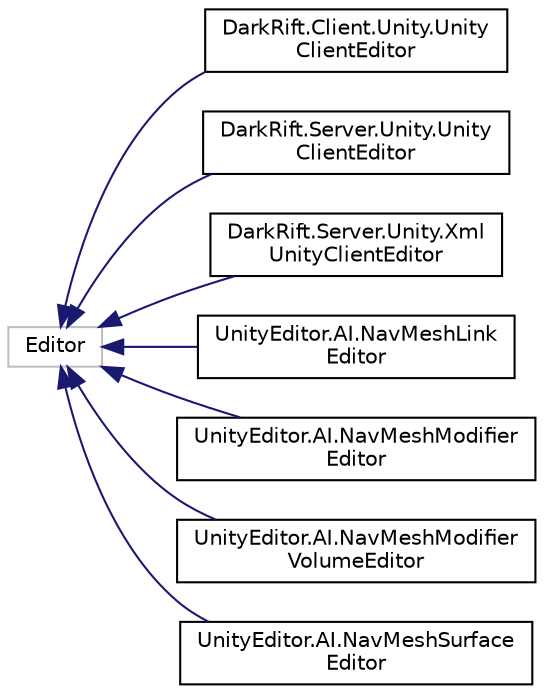 digraph "Graphical Class Hierarchy"
{
 // LATEX_PDF_SIZE
  edge [fontname="Helvetica",fontsize="10",labelfontname="Helvetica",labelfontsize="10"];
  node [fontname="Helvetica",fontsize="10",shape=record];
  rankdir="LR";
  Node78 [label="Editor",height=0.2,width=0.4,color="grey75", fillcolor="white", style="filled",tooltip=" "];
  Node78 -> Node0 [dir="back",color="midnightblue",fontsize="10",style="solid",fontname="Helvetica"];
  Node0 [label="DarkRift.Client.Unity.Unity\lClientEditor",height=0.2,width=0.4,color="black", fillcolor="white", style="filled",URL="$class_dark_rift_1_1_client_1_1_unity_1_1_unity_client_editor.html",tooltip=" "];
  Node78 -> Node80 [dir="back",color="midnightblue",fontsize="10",style="solid",fontname="Helvetica"];
  Node80 [label="DarkRift.Server.Unity.Unity\lClientEditor",height=0.2,width=0.4,color="black", fillcolor="white", style="filled",URL="$class_dark_rift_1_1_server_1_1_unity_1_1_unity_client_editor.html",tooltip=" "];
  Node78 -> Node81 [dir="back",color="midnightblue",fontsize="10",style="solid",fontname="Helvetica"];
  Node81 [label="DarkRift.Server.Unity.Xml\lUnityClientEditor",height=0.2,width=0.4,color="black", fillcolor="white", style="filled",URL="$class_dark_rift_1_1_server_1_1_unity_1_1_xml_unity_client_editor.html",tooltip=" "];
  Node78 -> Node82 [dir="back",color="midnightblue",fontsize="10",style="solid",fontname="Helvetica"];
  Node82 [label="UnityEditor.AI.NavMeshLink\lEditor",height=0.2,width=0.4,color="black", fillcolor="white", style="filled",URL="$class_unity_editor_1_1_a_i_1_1_nav_mesh_link_editor.html",tooltip=" "];
  Node78 -> Node83 [dir="back",color="midnightblue",fontsize="10",style="solid",fontname="Helvetica"];
  Node83 [label="UnityEditor.AI.NavMeshModifier\lEditor",height=0.2,width=0.4,color="black", fillcolor="white", style="filled",URL="$class_unity_editor_1_1_a_i_1_1_nav_mesh_modifier_editor.html",tooltip=" "];
  Node78 -> Node84 [dir="back",color="midnightblue",fontsize="10",style="solid",fontname="Helvetica"];
  Node84 [label="UnityEditor.AI.NavMeshModifier\lVolumeEditor",height=0.2,width=0.4,color="black", fillcolor="white", style="filled",URL="$class_unity_editor_1_1_a_i_1_1_nav_mesh_modifier_volume_editor.html",tooltip=" "];
  Node78 -> Node85 [dir="back",color="midnightblue",fontsize="10",style="solid",fontname="Helvetica"];
  Node85 [label="UnityEditor.AI.NavMeshSurface\lEditor",height=0.2,width=0.4,color="black", fillcolor="white", style="filled",URL="$class_unity_editor_1_1_a_i_1_1_nav_mesh_surface_editor.html",tooltip=" "];
}
